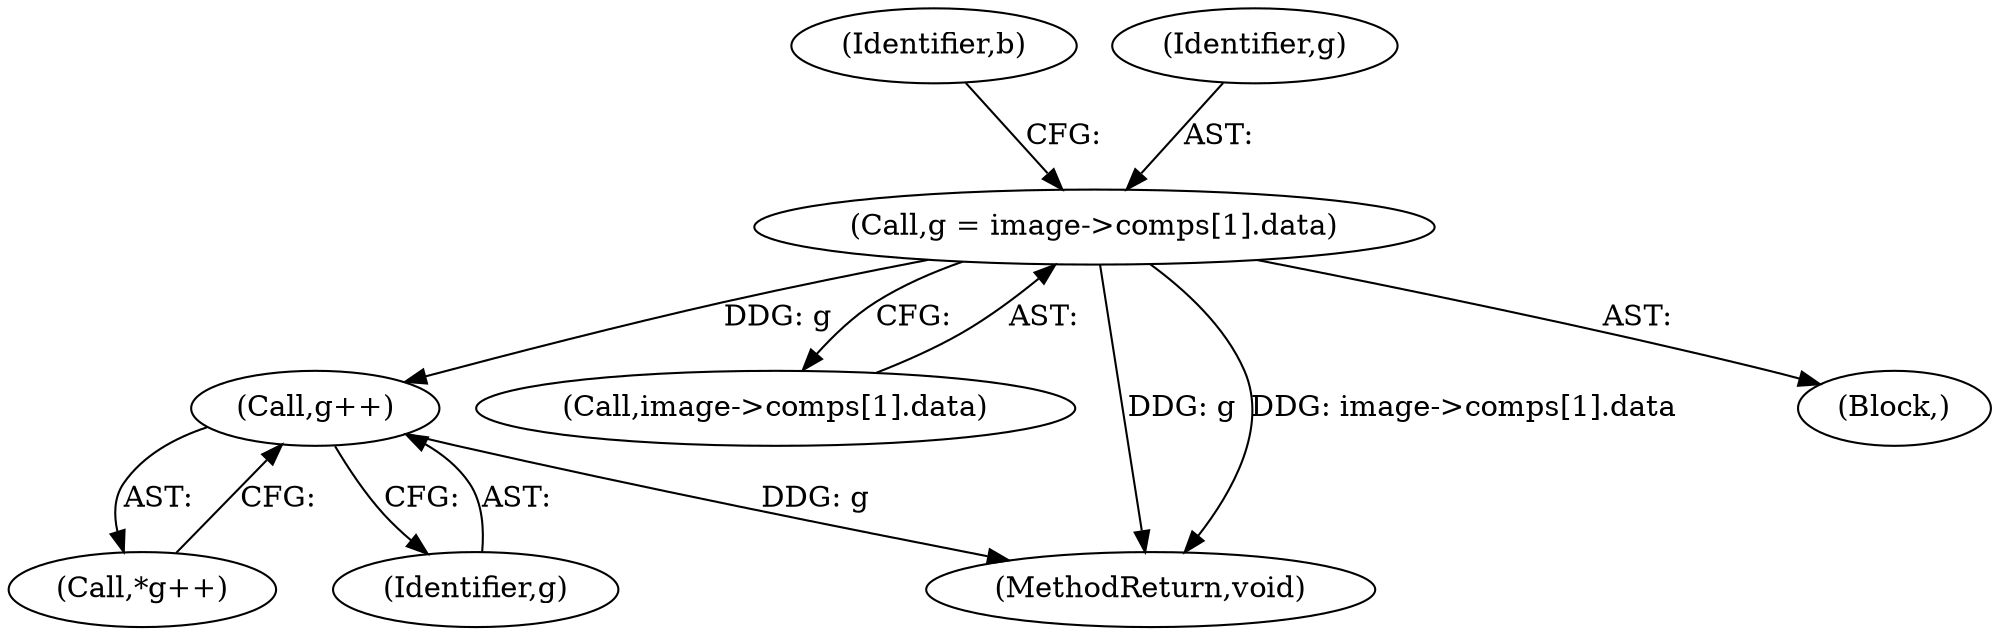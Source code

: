 digraph "0_openjpeg_2e5ab1d9987831c981ff05862e8ccf1381ed58ea@array" {
"1000708" [label="(Call,g = image->comps[1].data)"];
"1000747" [label="(Call,g++)"];
"1000718" [label="(Identifier,b)"];
"1000747" [label="(Call,g++)"];
"1000746" [label="(Call,*g++)"];
"1000708" [label="(Call,g = image->comps[1].data)"];
"1000748" [label="(Identifier,g)"];
"1000710" [label="(Call,image->comps[1].data)"];
"1001560" [label="(MethodReturn,void)"];
"1000709" [label="(Identifier,g)"];
"1000582" [label="(Block,)"];
"1000708" -> "1000582"  [label="AST: "];
"1000708" -> "1000710"  [label="CFG: "];
"1000709" -> "1000708"  [label="AST: "];
"1000710" -> "1000708"  [label="AST: "];
"1000718" -> "1000708"  [label="CFG: "];
"1000708" -> "1001560"  [label="DDG: g"];
"1000708" -> "1001560"  [label="DDG: image->comps[1].data"];
"1000708" -> "1000747"  [label="DDG: g"];
"1000747" -> "1000746"  [label="AST: "];
"1000747" -> "1000748"  [label="CFG: "];
"1000748" -> "1000747"  [label="AST: "];
"1000746" -> "1000747"  [label="CFG: "];
"1000747" -> "1001560"  [label="DDG: g"];
}
